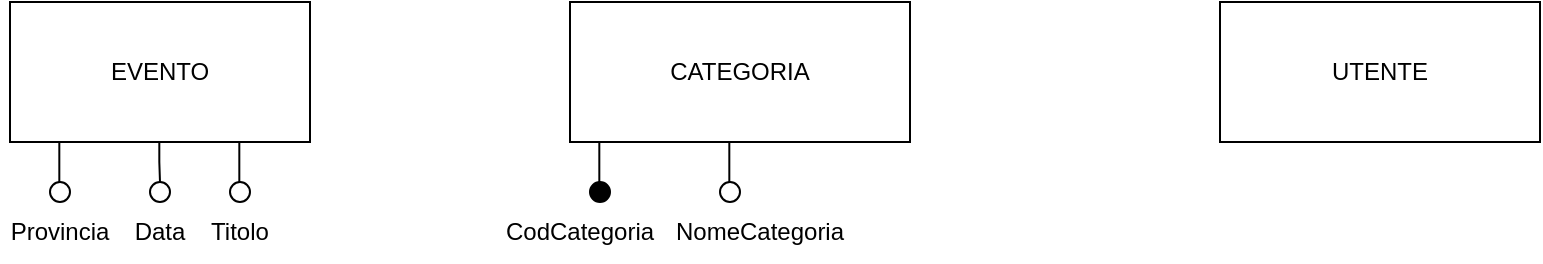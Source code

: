 <mxfile version="26.0.11">
  <diagram name="Pagina-1" id="BPavdeduB72e0fLUwRKr">
    <mxGraphModel dx="478" dy="249" grid="1" gridSize="10" guides="1" tooltips="1" connect="1" arrows="1" fold="1" page="1" pageScale="1" pageWidth="1169" pageHeight="827" math="0" shadow="0">
      <root>
        <mxCell id="0" />
        <mxCell id="1" parent="0" />
        <mxCell id="Yd3ec5MEqcawKA09kIlU-3" value="EVENTO" style="whiteSpace=wrap;html=1;align=center;" vertex="1" parent="1">
          <mxGeometry x="125" y="140" width="150" height="70" as="geometry" />
        </mxCell>
        <mxCell id="Yd3ec5MEqcawKA09kIlU-4" value="" style="endArrow=none;html=1;rounded=0;" edge="1" parent="1">
          <mxGeometry width="50" height="50" relative="1" as="geometry">
            <mxPoint x="149.66" y="230" as="sourcePoint" />
            <mxPoint x="149.66" y="210" as="targetPoint" />
            <Array as="points">
              <mxPoint x="149.66" y="220" />
            </Array>
          </mxGeometry>
        </mxCell>
        <mxCell id="Yd3ec5MEqcawKA09kIlU-5" value="" style="ellipse;whiteSpace=wrap;html=1;aspect=fixed;" vertex="1" parent="1">
          <mxGeometry x="145" y="230" width="10" height="10" as="geometry" />
        </mxCell>
        <mxCell id="Yd3ec5MEqcawKA09kIlU-6" value="Provincia" style="text;html=1;align=center;verticalAlign=middle;whiteSpace=wrap;rounded=0;" vertex="1" parent="1">
          <mxGeometry x="120" y="240" width="60" height="30" as="geometry" />
        </mxCell>
        <mxCell id="Yd3ec5MEqcawKA09kIlU-7" value="" style="endArrow=none;html=1;rounded=0;" edge="1" parent="1" source="Yd3ec5MEqcawKA09kIlU-8">
          <mxGeometry width="50" height="50" relative="1" as="geometry">
            <mxPoint x="199.66" y="230" as="sourcePoint" />
            <mxPoint x="199.66" y="210" as="targetPoint" />
            <Array as="points">
              <mxPoint x="199.66" y="220" />
            </Array>
          </mxGeometry>
        </mxCell>
        <mxCell id="Yd3ec5MEqcawKA09kIlU-8" value="" style="ellipse;whiteSpace=wrap;html=1;aspect=fixed;" vertex="1" parent="1">
          <mxGeometry x="195" y="230" width="10" height="10" as="geometry" />
        </mxCell>
        <mxCell id="Yd3ec5MEqcawKA09kIlU-9" value="Data" style="text;html=1;align=center;verticalAlign=middle;whiteSpace=wrap;rounded=0;" vertex="1" parent="1">
          <mxGeometry x="170" y="240" width="60" height="30" as="geometry" />
        </mxCell>
        <mxCell id="Yd3ec5MEqcawKA09kIlU-10" value="" style="endArrow=none;html=1;rounded=0;" edge="1" parent="1">
          <mxGeometry width="50" height="50" relative="1" as="geometry">
            <mxPoint x="239.66" y="230" as="sourcePoint" />
            <mxPoint x="239.66" y="210" as="targetPoint" />
            <Array as="points">
              <mxPoint x="239.66" y="220" />
            </Array>
          </mxGeometry>
        </mxCell>
        <mxCell id="Yd3ec5MEqcawKA09kIlU-11" value="" style="ellipse;whiteSpace=wrap;html=1;aspect=fixed;" vertex="1" parent="1">
          <mxGeometry x="235" y="230" width="10" height="10" as="geometry" />
        </mxCell>
        <mxCell id="Yd3ec5MEqcawKA09kIlU-12" value="Titolo" style="text;html=1;align=center;verticalAlign=middle;whiteSpace=wrap;rounded=0;" vertex="1" parent="1">
          <mxGeometry x="210" y="240" width="60" height="30" as="geometry" />
        </mxCell>
        <mxCell id="Yd3ec5MEqcawKA09kIlU-13" value="CATEGORIA" style="rounded=0;whiteSpace=wrap;html=1;" vertex="1" parent="1">
          <mxGeometry x="405" y="140" width="170" height="70" as="geometry" />
        </mxCell>
        <mxCell id="Yd3ec5MEqcawKA09kIlU-14" value="" style="endArrow=none;html=1;rounded=0;" edge="1" parent="1">
          <mxGeometry width="50" height="50" relative="1" as="geometry">
            <mxPoint x="419.66" y="230" as="sourcePoint" />
            <mxPoint x="419.66" y="210" as="targetPoint" />
            <Array as="points">
              <mxPoint x="419.66" y="220" />
            </Array>
          </mxGeometry>
        </mxCell>
        <mxCell id="Yd3ec5MEqcawKA09kIlU-15" value="" style="ellipse;whiteSpace=wrap;html=1;aspect=fixed;gradientColor=none;fillColor=#000000;" vertex="1" parent="1">
          <mxGeometry x="415" y="230" width="10" height="10" as="geometry" />
        </mxCell>
        <mxCell id="Yd3ec5MEqcawKA09kIlU-16" value="CodCategoria" style="text;html=1;align=center;verticalAlign=middle;whiteSpace=wrap;rounded=0;" vertex="1" parent="1">
          <mxGeometry x="380" y="240" width="60" height="30" as="geometry" />
        </mxCell>
        <mxCell id="Yd3ec5MEqcawKA09kIlU-17" value="" style="endArrow=none;html=1;rounded=0;" edge="1" parent="1">
          <mxGeometry width="50" height="50" relative="1" as="geometry">
            <mxPoint x="484.66" y="230" as="sourcePoint" />
            <mxPoint x="484.66" y="210" as="targetPoint" />
            <Array as="points">
              <mxPoint x="484.66" y="220" />
            </Array>
          </mxGeometry>
        </mxCell>
        <mxCell id="Yd3ec5MEqcawKA09kIlU-18" value="" style="ellipse;whiteSpace=wrap;html=1;aspect=fixed;" vertex="1" parent="1">
          <mxGeometry x="480" y="230" width="10" height="10" as="geometry" />
        </mxCell>
        <mxCell id="Yd3ec5MEqcawKA09kIlU-19" value="NomeCategoria" style="text;html=1;align=center;verticalAlign=middle;whiteSpace=wrap;rounded=0;" vertex="1" parent="1">
          <mxGeometry x="470" y="240" width="60" height="30" as="geometry" />
        </mxCell>
        <mxCell id="Yd3ec5MEqcawKA09kIlU-20" value="UTENTE" style="rounded=0;whiteSpace=wrap;html=1;" vertex="1" parent="1">
          <mxGeometry x="730" y="140" width="160" height="70" as="geometry" />
        </mxCell>
      </root>
    </mxGraphModel>
  </diagram>
</mxfile>
